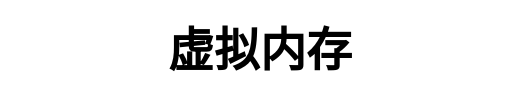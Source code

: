<mxfile version="20.0.1" type="github">
  <diagram id="J5he_4LYLgv7OwmiaTkl" name="第 1 页">
    <mxGraphModel dx="1355" dy="805" grid="1" gridSize="10" guides="1" tooltips="1" connect="1" arrows="1" fold="1" page="1" pageScale="1" pageWidth="827" pageHeight="1169" math="0" shadow="0">
      <root>
        <mxCell id="0" />
        <mxCell id="1" parent="0" />
        <mxCell id="tKIJGh4Zg1W7XA4cx53i-1" value="&lt;b&gt;&lt;font style=&quot;font-size: 23px;&quot;&gt;虚拟内存&lt;/font&gt;&lt;/b&gt;" style="text;html=1;strokeColor=none;fillColor=none;align=center;verticalAlign=middle;whiteSpace=wrap;rounded=0;" vertex="1" parent="1">
          <mxGeometry x="10" width="260" height="50" as="geometry" />
        </mxCell>
      </root>
    </mxGraphModel>
  </diagram>
</mxfile>

